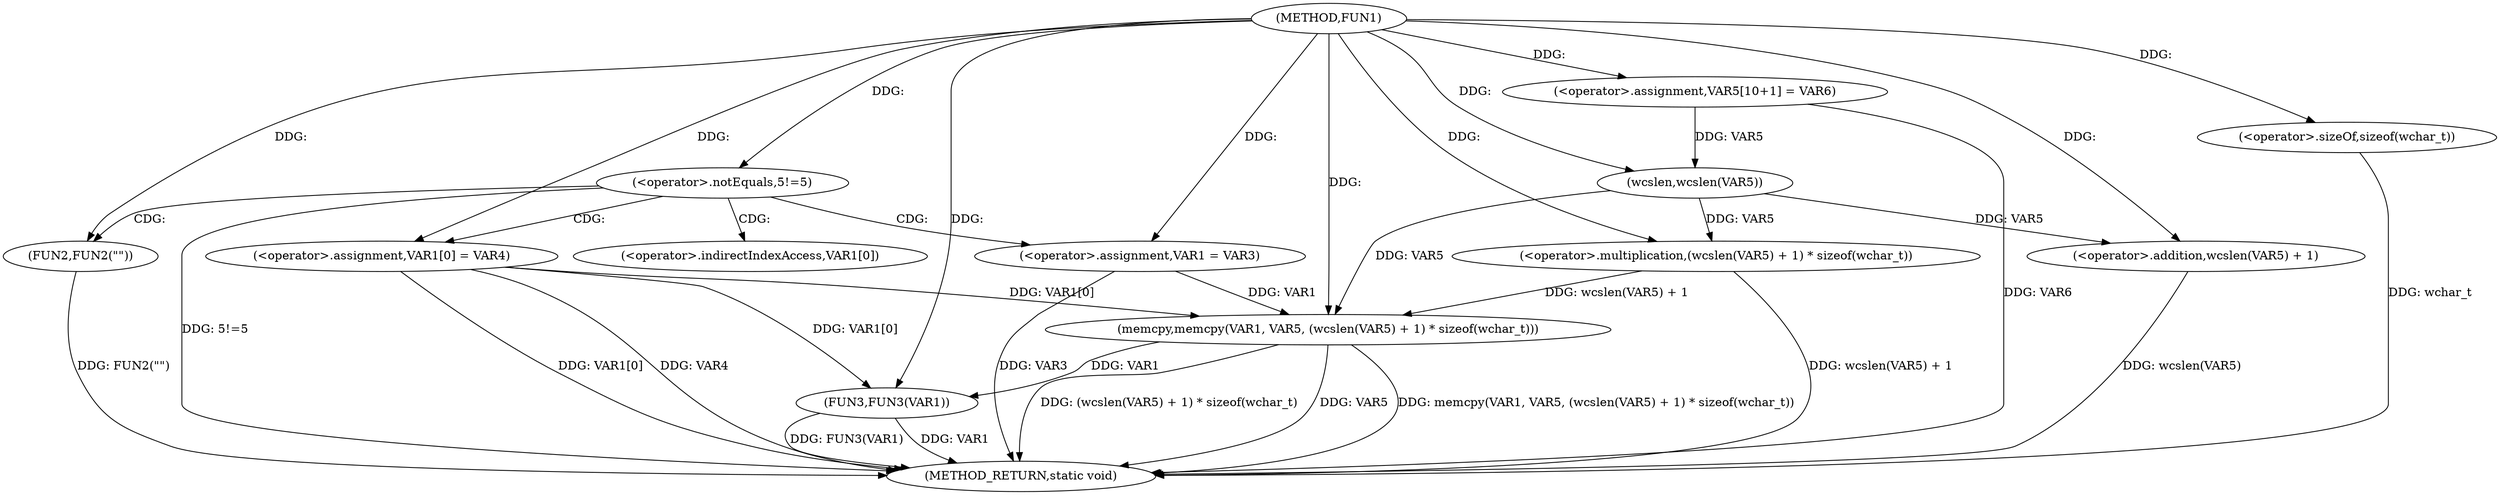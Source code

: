 digraph FUN1 {  
"1000100" [label = "(METHOD,FUN1)" ]
"1000139" [label = "(METHOD_RETURN,static void)" ]
"1000106" [label = "(<operator>.notEquals,5!=5)" ]
"1000110" [label = "(FUN2,FUN2(\"\"))" ]
"1000114" [label = "(<operator>.assignment,VAR1 = VAR3)" ]
"1000117" [label = "(<operator>.assignment,VAR1[0] = VAR4)" ]
"1000124" [label = "(<operator>.assignment,VAR5[10+1] = VAR6)" ]
"1000127" [label = "(memcpy,memcpy(VAR1, VAR5, (wcslen(VAR5) + 1) * sizeof(wchar_t)))" ]
"1000130" [label = "(<operator>.multiplication,(wcslen(VAR5) + 1) * sizeof(wchar_t))" ]
"1000131" [label = "(<operator>.addition,wcslen(VAR5) + 1)" ]
"1000132" [label = "(wcslen,wcslen(VAR5))" ]
"1000135" [label = "(<operator>.sizeOf,sizeof(wchar_t))" ]
"1000137" [label = "(FUN3,FUN3(VAR1))" ]
"1000118" [label = "(<operator>.indirectIndexAccess,VAR1[0])" ]
  "1000131" -> "1000139"  [ label = "DDG: wcslen(VAR5)"] 
  "1000127" -> "1000139"  [ label = "DDG: VAR5"] 
  "1000117" -> "1000139"  [ label = "DDG: VAR4"] 
  "1000127" -> "1000139"  [ label = "DDG: memcpy(VAR1, VAR5, (wcslen(VAR5) + 1) * sizeof(wchar_t))"] 
  "1000117" -> "1000139"  [ label = "DDG: VAR1[0]"] 
  "1000135" -> "1000139"  [ label = "DDG: wchar_t"] 
  "1000137" -> "1000139"  [ label = "DDG: VAR1"] 
  "1000114" -> "1000139"  [ label = "DDG: VAR3"] 
  "1000127" -> "1000139"  [ label = "DDG: (wcslen(VAR5) + 1) * sizeof(wchar_t)"] 
  "1000124" -> "1000139"  [ label = "DDG: VAR6"] 
  "1000110" -> "1000139"  [ label = "DDG: FUN2(\"\")"] 
  "1000137" -> "1000139"  [ label = "DDG: FUN3(VAR1)"] 
  "1000106" -> "1000139"  [ label = "DDG: 5!=5"] 
  "1000130" -> "1000139"  [ label = "DDG: wcslen(VAR5) + 1"] 
  "1000100" -> "1000106"  [ label = "DDG: "] 
  "1000100" -> "1000110"  [ label = "DDG: "] 
  "1000100" -> "1000114"  [ label = "DDG: "] 
  "1000100" -> "1000117"  [ label = "DDG: "] 
  "1000100" -> "1000124"  [ label = "DDG: "] 
  "1000114" -> "1000127"  [ label = "DDG: VAR1"] 
  "1000117" -> "1000127"  [ label = "DDG: VAR1[0]"] 
  "1000100" -> "1000127"  [ label = "DDG: "] 
  "1000132" -> "1000127"  [ label = "DDG: VAR5"] 
  "1000130" -> "1000127"  [ label = "DDG: wcslen(VAR5) + 1"] 
  "1000132" -> "1000130"  [ label = "DDG: VAR5"] 
  "1000100" -> "1000130"  [ label = "DDG: "] 
  "1000132" -> "1000131"  [ label = "DDG: VAR5"] 
  "1000124" -> "1000132"  [ label = "DDG: VAR5"] 
  "1000100" -> "1000132"  [ label = "DDG: "] 
  "1000100" -> "1000131"  [ label = "DDG: "] 
  "1000100" -> "1000135"  [ label = "DDG: "] 
  "1000117" -> "1000137"  [ label = "DDG: VAR1[0]"] 
  "1000127" -> "1000137"  [ label = "DDG: VAR1"] 
  "1000100" -> "1000137"  [ label = "DDG: "] 
  "1000106" -> "1000110"  [ label = "CDG: "] 
  "1000106" -> "1000117"  [ label = "CDG: "] 
  "1000106" -> "1000118"  [ label = "CDG: "] 
  "1000106" -> "1000114"  [ label = "CDG: "] 
}
